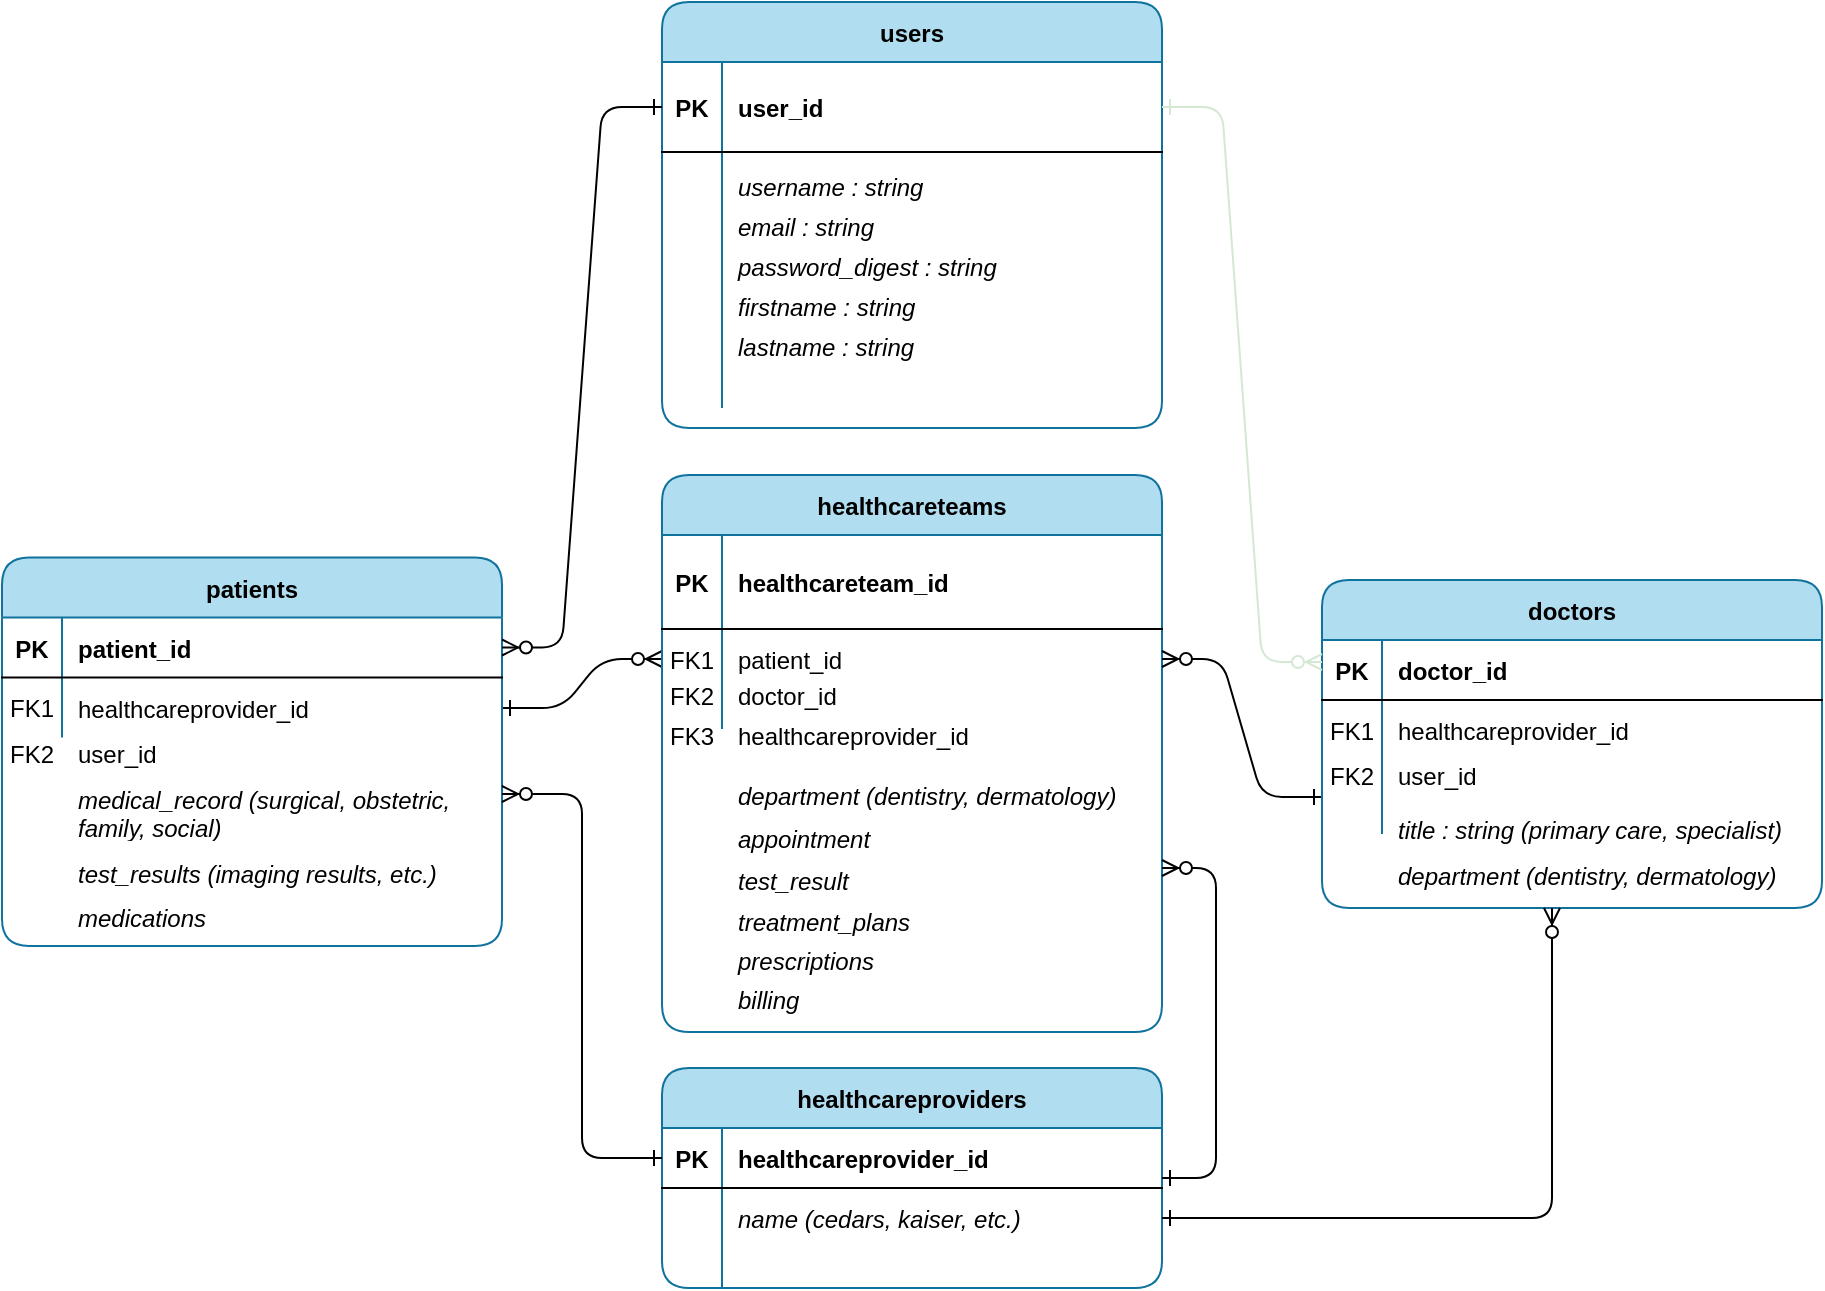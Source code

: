 <mxfile version="13.9.9" type="device"><diagram id="R2lEEEUBdFMjLlhIrx00" name="Page-1"><mxGraphModel dx="1332" dy="944" grid="1" gridSize="10" guides="1" tooltips="1" connect="1" arrows="1" fold="1" page="1" pageScale="1" pageWidth="1100" pageHeight="850" math="0" shadow="0" extFonts="Permanent Marker^https://fonts.googleapis.com/css?family=Permanent+Marker"><root><mxCell id="0"/><mxCell id="1" parent="0"/><mxCell id="C-vyLk0tnHw3VtMMgP7b-1" value="" style="edgeStyle=entityRelationEdgeStyle;endArrow=ERzeroToMany;startArrow=ERone;endFill=1;startFill=0;" parent="1" target="C-vyLk0tnHw3VtMMgP7b-6" edge="1"><mxGeometry width="100" height="100" relative="1" as="geometry"><mxPoint x="350" y="420" as="sourcePoint"/><mxPoint x="420" y="806" as="targetPoint"/></mxGeometry></mxCell><mxCell id="C-vyLk0tnHw3VtMMgP7b-2" value="healthcareteams" style="shape=table;startSize=30;container=1;collapsible=1;childLayout=tableLayout;fixedRows=1;rowLines=0;fontStyle=1;align=center;resizeLast=1;rounded=1;fillColor=#b1ddf0;strokeColor=#10739e;" parent="1" vertex="1"><mxGeometry x="430" y="303.5" width="250" height="278.5" as="geometry"/></mxCell><mxCell id="C-vyLk0tnHw3VtMMgP7b-3" value="" style="shape=partialRectangle;collapsible=0;dropTarget=0;pointerEvents=0;fillColor=none;points=[[0,0.5],[1,0.5]];portConstraint=eastwest;top=0;left=0;right=0;bottom=1;" parent="C-vyLk0tnHw3VtMMgP7b-2" vertex="1"><mxGeometry y="30" width="250" height="47" as="geometry"/></mxCell><mxCell id="C-vyLk0tnHw3VtMMgP7b-4" value="PK" style="shape=partialRectangle;overflow=hidden;connectable=0;fillColor=none;top=0;left=0;bottom=0;right=0;fontStyle=1;" parent="C-vyLk0tnHw3VtMMgP7b-3" vertex="1"><mxGeometry width="30" height="47" as="geometry"/></mxCell><mxCell id="C-vyLk0tnHw3VtMMgP7b-5" value="healthcareteam_id" style="shape=partialRectangle;overflow=hidden;connectable=0;fillColor=none;top=0;left=0;bottom=0;right=0;align=left;spacingLeft=6;fontStyle=1;" parent="C-vyLk0tnHw3VtMMgP7b-3" vertex="1"><mxGeometry x="30" width="220" height="47" as="geometry"/></mxCell><mxCell id="C-vyLk0tnHw3VtMMgP7b-6" value="" style="shape=partialRectangle;collapsible=0;dropTarget=0;pointerEvents=0;fillColor=none;points=[[0,0.5],[1,0.5]];portConstraint=eastwest;top=0;left=0;right=0;bottom=0;" parent="C-vyLk0tnHw3VtMMgP7b-2" vertex="1"><mxGeometry y="77" width="250" height="30" as="geometry"/></mxCell><mxCell id="C-vyLk0tnHw3VtMMgP7b-7" value="FK1" style="shape=partialRectangle;overflow=hidden;connectable=0;fillColor=none;top=0;left=0;bottom=0;right=0;" parent="C-vyLk0tnHw3VtMMgP7b-6" vertex="1"><mxGeometry width="30" height="30" as="geometry"/></mxCell><mxCell id="C-vyLk0tnHw3VtMMgP7b-8" value="patient_id" style="shape=partialRectangle;overflow=hidden;connectable=0;fillColor=none;top=0;left=0;bottom=0;right=0;align=left;spacingLeft=6;" parent="C-vyLk0tnHw3VtMMgP7b-6" vertex="1"><mxGeometry x="30" width="220" height="30" as="geometry"/></mxCell><mxCell id="C-vyLk0tnHw3VtMMgP7b-9" value="" style="shape=partialRectangle;collapsible=0;dropTarget=0;pointerEvents=0;fillColor=none;points=[[0,0.5],[1,0.5]];portConstraint=eastwest;top=0;left=0;right=0;bottom=0;" parent="C-vyLk0tnHw3VtMMgP7b-2" vertex="1"><mxGeometry y="107" width="250" height="20" as="geometry"/></mxCell><mxCell id="C-vyLk0tnHw3VtMMgP7b-10" value="" style="shape=partialRectangle;overflow=hidden;connectable=0;fillColor=none;top=0;left=0;bottom=0;right=0;" parent="C-vyLk0tnHw3VtMMgP7b-9" vertex="1"><mxGeometry width="30" height="20" as="geometry"/></mxCell><mxCell id="C-vyLk0tnHw3VtMMgP7b-11" value="" style="shape=partialRectangle;overflow=hidden;connectable=0;fillColor=none;top=0;left=0;bottom=0;right=0;align=left;spacingLeft=6;" parent="C-vyLk0tnHw3VtMMgP7b-9" vertex="1"><mxGeometry x="30" width="220" height="20" as="geometry"/></mxCell><mxCell id="C-vyLk0tnHw3VtMMgP7b-23" value="patients" style="shape=table;startSize=30;container=1;collapsible=1;childLayout=tableLayout;fixedRows=1;rowLines=0;fontStyle=1;align=center;resizeLast=1;rounded=1;fillColor=#b1ddf0;strokeColor=#10739e;" parent="1" vertex="1"><mxGeometry x="100" y="344.75" width="250" height="194.25" as="geometry"/></mxCell><mxCell id="C-vyLk0tnHw3VtMMgP7b-24" value="" style="shape=partialRectangle;collapsible=0;dropTarget=0;pointerEvents=0;fillColor=none;points=[[0,0.5],[1,0.5]];portConstraint=eastwest;top=0;left=0;right=0;bottom=1;" parent="C-vyLk0tnHw3VtMMgP7b-23" vertex="1"><mxGeometry y="30" width="250" height="30" as="geometry"/></mxCell><mxCell id="C-vyLk0tnHw3VtMMgP7b-25" value="PK" style="shape=partialRectangle;overflow=hidden;connectable=0;fillColor=none;top=0;left=0;bottom=0;right=0;fontStyle=1;" parent="C-vyLk0tnHw3VtMMgP7b-24" vertex="1"><mxGeometry width="30" height="30" as="geometry"/></mxCell><mxCell id="C-vyLk0tnHw3VtMMgP7b-26" value="patient_id" style="shape=partialRectangle;overflow=hidden;connectable=0;fillColor=none;top=0;left=0;bottom=0;right=0;align=left;spacingLeft=6;fontStyle=1;" parent="C-vyLk0tnHw3VtMMgP7b-24" vertex="1"><mxGeometry x="30" width="220" height="30" as="geometry"/></mxCell><mxCell id="C-vyLk0tnHw3VtMMgP7b-27" value="" style="shape=partialRectangle;collapsible=0;dropTarget=0;pointerEvents=0;fillColor=none;points=[[0,0.5],[1,0.5]];portConstraint=eastwest;top=0;left=0;right=0;bottom=0;" parent="C-vyLk0tnHw3VtMMgP7b-23" vertex="1"><mxGeometry y="60" width="250" height="30" as="geometry"/></mxCell><mxCell id="C-vyLk0tnHw3VtMMgP7b-28" value="" style="shape=partialRectangle;overflow=hidden;connectable=0;fillColor=none;top=0;left=0;bottom=0;right=0;" parent="C-vyLk0tnHw3VtMMgP7b-27" vertex="1"><mxGeometry width="30" height="30" as="geometry"/></mxCell><mxCell id="C-vyLk0tnHw3VtMMgP7b-29" value="healthcareprovider_id" style="shape=partialRectangle;overflow=hidden;connectable=0;fillColor=none;top=0;left=0;bottom=0;right=0;align=left;spacingLeft=6;" parent="C-vyLk0tnHw3VtMMgP7b-27" vertex="1"><mxGeometry x="30" width="220" height="30" as="geometry"/></mxCell><mxCell id="C-vyLk0tnHw3VtMMgP7b-12" value="" style="edgeStyle=entityRelationEdgeStyle;endArrow=ERzeroToMany;startArrow=ERone;endFill=1;startFill=0;exitX=0;exitY=0.5;exitDx=0;exitDy=0;entryX=1;entryY=0.5;entryDx=0;entryDy=0;" parent="1" source="MzPd2CHmNBtsARFh89y6-25" target="C-vyLk0tnHw3VtMMgP7b-6" edge="1"><mxGeometry width="100" height="100" relative="1" as="geometry"><mxPoint x="380" y="366" as="sourcePoint"/><mxPoint x="440" y="391" as="targetPoint"/></mxGeometry></mxCell><mxCell id="MzPd2CHmNBtsARFh89y6-7" value="FK2" style="shape=partialRectangle;overflow=hidden;connectable=0;fillColor=none;top=0;left=0;bottom=0;right=0;" parent="1" vertex="1"><mxGeometry x="430" y="398.5" width="30" height="30" as="geometry"/></mxCell><mxCell id="MzPd2CHmNBtsARFh89y6-18" value="doctors" style="shape=table;startSize=30;container=1;collapsible=1;childLayout=tableLayout;fixedRows=1;rowLines=0;fontStyle=1;align=center;resizeLast=1;rounded=1;fillColor=#b1ddf0;strokeColor=#10739e;" parent="1" vertex="1"><mxGeometry x="760" y="356" width="250" height="164" as="geometry"/></mxCell><mxCell id="MzPd2CHmNBtsARFh89y6-19" value="" style="shape=partialRectangle;collapsible=0;dropTarget=0;pointerEvents=0;fillColor=none;points=[[0,0.5],[1,0.5]];portConstraint=eastwest;top=0;left=0;right=0;bottom=1;" parent="MzPd2CHmNBtsARFh89y6-18" vertex="1"><mxGeometry y="30" width="250" height="30" as="geometry"/></mxCell><mxCell id="MzPd2CHmNBtsARFh89y6-20" value="PK" style="shape=partialRectangle;overflow=hidden;connectable=0;fillColor=none;top=0;left=0;bottom=0;right=0;fontStyle=1;" parent="MzPd2CHmNBtsARFh89y6-19" vertex="1"><mxGeometry width="30" height="30" as="geometry"/></mxCell><mxCell id="MzPd2CHmNBtsARFh89y6-21" value="doctor_id" style="shape=partialRectangle;overflow=hidden;connectable=0;fillColor=none;top=0;left=0;bottom=0;right=0;align=left;spacingLeft=6;fontStyle=1;" parent="MzPd2CHmNBtsARFh89y6-19" vertex="1"><mxGeometry x="30" width="220" height="30" as="geometry"/></mxCell><mxCell id="MzPd2CHmNBtsARFh89y6-22" value="" style="shape=partialRectangle;collapsible=0;dropTarget=0;pointerEvents=0;fillColor=none;points=[[0,0.5],[1,0.5]];portConstraint=eastwest;top=0;left=0;right=0;bottom=0;" parent="MzPd2CHmNBtsARFh89y6-18" vertex="1"><mxGeometry y="60" width="250" height="30" as="geometry"/></mxCell><mxCell id="MzPd2CHmNBtsARFh89y6-23" value="FK1" style="shape=partialRectangle;overflow=hidden;connectable=0;fillColor=none;top=0;left=0;bottom=0;right=0;" parent="MzPd2CHmNBtsARFh89y6-22" vertex="1"><mxGeometry width="30" height="30" as="geometry"/></mxCell><mxCell id="MzPd2CHmNBtsARFh89y6-24" value="healthcareprovider_id" style="shape=partialRectangle;overflow=hidden;connectable=0;fillColor=none;top=0;left=0;bottom=0;right=0;align=left;spacingLeft=6;" parent="MzPd2CHmNBtsARFh89y6-22" vertex="1"><mxGeometry x="30" width="220" height="30" as="geometry"/></mxCell><mxCell id="MzPd2CHmNBtsARFh89y6-25" value="" style="shape=partialRectangle;collapsible=0;dropTarget=0;pointerEvents=0;fillColor=none;points=[[0,0.5],[1,0.5]];portConstraint=eastwest;top=0;left=0;right=0;bottom=0;" parent="MzPd2CHmNBtsARFh89y6-18" vertex="1"><mxGeometry y="90" width="250" height="37" as="geometry"/></mxCell><mxCell id="MzPd2CHmNBtsARFh89y6-26" value="" style="shape=partialRectangle;overflow=hidden;connectable=0;fillColor=none;top=0;left=0;bottom=0;right=0;" parent="MzPd2CHmNBtsARFh89y6-25" vertex="1"><mxGeometry width="30" height="37" as="geometry"/></mxCell><mxCell id="MzPd2CHmNBtsARFh89y6-27" value="" style="shape=partialRectangle;overflow=hidden;connectable=0;fillColor=none;top=0;left=0;bottom=0;right=0;align=left;spacingLeft=6;" parent="MzPd2CHmNBtsARFh89y6-25" vertex="1"><mxGeometry x="30" width="220" height="37" as="geometry"/></mxCell><mxCell id="MzPd2CHmNBtsARFh89y6-30" value="doctor_id" style="shape=partialRectangle;overflow=hidden;connectable=0;fillColor=none;top=0;left=0;bottom=0;right=0;align=left;spacingLeft=6;" parent="1" vertex="1"><mxGeometry x="460" y="398.5" width="220" height="30" as="geometry"/></mxCell><mxCell id="Juw4Spq1CtYMTUwcJ2YP-6" value="users" style="shape=table;startSize=30;container=1;collapsible=1;childLayout=tableLayout;fixedRows=1;rowLines=0;fontStyle=1;align=center;resizeLast=1;rounded=1;fillColor=#b1ddf0;strokeColor=#10739e;" parent="1" vertex="1"><mxGeometry x="430" y="67" width="250" height="213" as="geometry"/></mxCell><mxCell id="Juw4Spq1CtYMTUwcJ2YP-7" value="" style="shape=partialRectangle;collapsible=0;dropTarget=0;pointerEvents=0;fillColor=none;points=[[0,0.5],[1,0.5]];portConstraint=eastwest;top=0;left=0;right=0;bottom=1;" parent="Juw4Spq1CtYMTUwcJ2YP-6" vertex="1"><mxGeometry y="30" width="250" height="45" as="geometry"/></mxCell><mxCell id="Juw4Spq1CtYMTUwcJ2YP-8" value="PK" style="shape=partialRectangle;overflow=hidden;connectable=0;fillColor=none;top=0;left=0;bottom=0;right=0;fontStyle=1;" parent="Juw4Spq1CtYMTUwcJ2YP-7" vertex="1"><mxGeometry width="30" height="45" as="geometry"/></mxCell><mxCell id="Juw4Spq1CtYMTUwcJ2YP-9" value="user_id" style="shape=partialRectangle;overflow=hidden;connectable=0;fillColor=none;top=0;left=0;bottom=0;right=0;align=left;spacingLeft=6;fontStyle=1;" parent="Juw4Spq1CtYMTUwcJ2YP-7" vertex="1"><mxGeometry x="30" width="220" height="45" as="geometry"/></mxCell><mxCell id="Juw4Spq1CtYMTUwcJ2YP-10" value="" style="shape=partialRectangle;collapsible=0;dropTarget=0;pointerEvents=0;fillColor=none;points=[[0,0.5],[1,0.5]];portConstraint=eastwest;top=0;left=0;right=0;bottom=0;" parent="Juw4Spq1CtYMTUwcJ2YP-6" vertex="1"><mxGeometry y="75" width="250" height="30" as="geometry"/></mxCell><mxCell id="Juw4Spq1CtYMTUwcJ2YP-11" value="" style="shape=partialRectangle;overflow=hidden;connectable=0;fillColor=none;top=0;left=0;bottom=0;right=0;" parent="Juw4Spq1CtYMTUwcJ2YP-10" vertex="1"><mxGeometry width="30" height="30" as="geometry"/></mxCell><mxCell id="Juw4Spq1CtYMTUwcJ2YP-12" value="" style="shape=partialRectangle;overflow=hidden;connectable=0;fillColor=none;top=0;left=0;bottom=0;right=0;align=left;spacingLeft=6;" parent="Juw4Spq1CtYMTUwcJ2YP-10" vertex="1"><mxGeometry x="30" width="220" height="30" as="geometry"/></mxCell><mxCell id="Juw4Spq1CtYMTUwcJ2YP-13" value="" style="shape=partialRectangle;collapsible=0;dropTarget=0;pointerEvents=0;fillColor=none;points=[[0,0.5],[1,0.5]];portConstraint=eastwest;top=0;left=0;right=0;bottom=0;" parent="Juw4Spq1CtYMTUwcJ2YP-6" vertex="1"><mxGeometry y="105" width="250" height="98" as="geometry"/></mxCell><mxCell id="Juw4Spq1CtYMTUwcJ2YP-14" value="" style="shape=partialRectangle;overflow=hidden;connectable=0;fillColor=none;top=0;left=0;bottom=0;right=0;" parent="Juw4Spq1CtYMTUwcJ2YP-13" vertex="1"><mxGeometry width="30" height="98" as="geometry"/></mxCell><mxCell id="Juw4Spq1CtYMTUwcJ2YP-15" value="" style="shape=partialRectangle;overflow=hidden;connectable=0;fillColor=none;top=0;left=0;bottom=0;right=0;align=left;spacingLeft=6;" parent="Juw4Spq1CtYMTUwcJ2YP-13" vertex="1"><mxGeometry x="30" width="220" height="98" as="geometry"/></mxCell><mxCell id="Juw4Spq1CtYMTUwcJ2YP-16" value="" style="edgeStyle=entityRelationEdgeStyle;endArrow=ERzeroToMany;startArrow=ERone;endFill=1;startFill=0;exitX=0;exitY=0.5;exitDx=0;exitDy=0;entryX=1;entryY=0.5;entryDx=0;entryDy=0;" parent="1" source="Juw4Spq1CtYMTUwcJ2YP-7" target="C-vyLk0tnHw3VtMMgP7b-24" edge="1"><mxGeometry width="100" height="100" relative="1" as="geometry"><mxPoint x="690" y="581" as="sourcePoint"/><mxPoint x="420" y="456" as="targetPoint"/></mxGeometry></mxCell><mxCell id="Juw4Spq1CtYMTUwcJ2YP-17" value="" style="edgeStyle=entityRelationEdgeStyle;endArrow=ERzeroToMany;startArrow=ERone;endFill=1;startFill=0;exitX=1;exitY=0.5;exitDx=0;exitDy=0;entryX=0;entryY=0.25;entryDx=0;entryDy=0;strokeColor=#D5E8D4;" parent="1" source="Juw4Spq1CtYMTUwcJ2YP-7" target="MzPd2CHmNBtsARFh89y6-18" edge="1"><mxGeometry width="100" height="100" relative="1" as="geometry"><mxPoint x="440" y="86" as="sourcePoint"/><mxPoint x="360" y="328.5" as="targetPoint"/></mxGeometry></mxCell><mxCell id="Juw4Spq1CtYMTUwcJ2YP-19" value="firstname : string" style="shape=partialRectangle;overflow=hidden;connectable=0;fillColor=none;top=0;left=0;bottom=0;right=0;align=left;spacingLeft=6;fontStyle=2" parent="1" vertex="1"><mxGeometry x="460" y="204" width="220" height="30" as="geometry"/></mxCell><mxCell id="Juw4Spq1CtYMTUwcJ2YP-20" value="lastname : string" style="shape=partialRectangle;overflow=hidden;connectable=0;fillColor=none;top=0;left=0;bottom=0;right=0;align=left;spacingLeft=6;fontStyle=2" parent="1" vertex="1"><mxGeometry x="460" y="224" width="220" height="30" as="geometry"/></mxCell><mxCell id="Juw4Spq1CtYMTUwcJ2YP-21" value="email : string" style="shape=partialRectangle;overflow=hidden;connectable=0;fillColor=none;top=0;left=0;bottom=0;right=0;align=left;spacingLeft=6;fontStyle=2" parent="1" vertex="1"><mxGeometry x="460" y="164" width="220" height="30" as="geometry"/></mxCell><mxCell id="Juw4Spq1CtYMTUwcJ2YP-22" value="password_digest : string" style="shape=partialRectangle;overflow=hidden;connectable=0;fillColor=none;top=0;left=0;bottom=0;right=0;align=left;spacingLeft=6;fontStyle=2" parent="1" vertex="1"><mxGeometry x="460" y="184" width="220" height="30" as="geometry"/></mxCell><mxCell id="Juw4Spq1CtYMTUwcJ2YP-24" value="username : string" style="shape=partialRectangle;overflow=hidden;connectable=0;fillColor=none;top=0;left=0;bottom=0;right=0;align=left;spacingLeft=6;fontStyle=2" parent="1" vertex="1"><mxGeometry x="460" y="144" width="220" height="30" as="geometry"/></mxCell><mxCell id="Juw4Spq1CtYMTUwcJ2YP-25" value="user_id" style="shape=partialRectangle;overflow=hidden;connectable=0;fillColor=none;top=0;left=0;bottom=0;right=0;align=left;spacingLeft=6;" parent="1" vertex="1"><mxGeometry x="130" y="427.25" width="220" height="30" as="geometry"/></mxCell><mxCell id="Juw4Spq1CtYMTUwcJ2YP-26" value="FK1" style="shape=partialRectangle;overflow=hidden;connectable=0;fillColor=none;top=0;left=0;bottom=0;right=0;" parent="1" vertex="1"><mxGeometry x="100" y="404.25" width="30" height="30" as="geometry"/></mxCell><mxCell id="Juw4Spq1CtYMTUwcJ2YP-27" value="FK2" style="shape=partialRectangle;overflow=hidden;connectable=0;fillColor=none;top=0;left=0;bottom=0;right=0;" parent="1" vertex="1"><mxGeometry x="100" y="427.25" width="30" height="30" as="geometry"/></mxCell><mxCell id="Juw4Spq1CtYMTUwcJ2YP-30" value="user_id" style="shape=partialRectangle;overflow=hidden;connectable=0;fillColor=none;top=0;left=0;bottom=0;right=0;align=left;spacingLeft=6;" parent="1" vertex="1"><mxGeometry x="790" y="438.5" width="220" height="30" as="geometry"/></mxCell><mxCell id="Juw4Spq1CtYMTUwcJ2YP-31" value="FK2" style="shape=partialRectangle;overflow=hidden;connectable=0;fillColor=none;top=0;left=0;bottom=0;right=0;" parent="1" vertex="1"><mxGeometry x="760" y="438.5" width="30" height="30" as="geometry"/></mxCell><mxCell id="Juw4Spq1CtYMTUwcJ2YP-32" value="title : string (primary care, specialist)" style="shape=partialRectangle;overflow=hidden;connectable=0;fillColor=none;top=0;left=0;bottom=0;right=0;align=left;spacingLeft=6;fontStyle=2" parent="1" vertex="1"><mxGeometry x="790" y="465.5" width="220" height="30" as="geometry"/></mxCell><mxCell id="Juw4Spq1CtYMTUwcJ2YP-34" value="medical_record (surgical, obstetric, &#10;family, social) " style="shape=partialRectangle;overflow=hidden;connectable=0;fillColor=none;top=0;left=0;bottom=0;right=0;align=left;spacingLeft=6;fontStyle=2" parent="1" vertex="1"><mxGeometry x="130" y="457.25" width="220" height="30" as="geometry"/></mxCell><mxCell id="Juw4Spq1CtYMTUwcJ2YP-35" value="treatment_plans " style="shape=partialRectangle;overflow=hidden;connectable=0;fillColor=none;top=0;left=0;bottom=0;right=0;align=left;spacingLeft=6;fontStyle=2" parent="1" vertex="1"><mxGeometry x="460" y="511.5" width="220" height="30" as="geometry"/></mxCell><mxCell id="Juw4Spq1CtYMTUwcJ2YP-36" value="test_results (imaging results, etc.)" style="shape=partialRectangle;overflow=hidden;connectable=0;fillColor=none;top=0;left=0;bottom=0;right=0;align=left;spacingLeft=6;fontStyle=2" parent="1" vertex="1"><mxGeometry x="130" y="487.25" width="220" height="30" as="geometry"/></mxCell><mxCell id="Juw4Spq1CtYMTUwcJ2YP-37" value="medications" style="shape=partialRectangle;overflow=hidden;connectable=0;fillColor=none;top=0;left=0;bottom=0;right=0;align=left;spacingLeft=6;fontStyle=2" parent="1" vertex="1"><mxGeometry x="130" y="509.25" width="220" height="30" as="geometry"/></mxCell><mxCell id="Juw4Spq1CtYMTUwcJ2YP-39" value="appointment" style="shape=partialRectangle;overflow=hidden;connectable=0;fillColor=none;top=0;left=0;bottom=0;right=0;align=left;spacingLeft=6;fontStyle=2" parent="1" vertex="1"><mxGeometry x="460" y="470" width="220" height="30" as="geometry"/></mxCell><mxCell id="Juw4Spq1CtYMTUwcJ2YP-40" value="test_result " style="shape=partialRectangle;overflow=hidden;connectable=0;fillColor=none;top=0;left=0;bottom=0;right=0;align=left;spacingLeft=6;fontStyle=2" parent="1" vertex="1"><mxGeometry x="460" y="491" width="220" height="30" as="geometry"/></mxCell><mxCell id="Juw4Spq1CtYMTUwcJ2YP-43" value="prescriptions" style="shape=partialRectangle;overflow=hidden;connectable=0;fillColor=none;top=0;left=0;bottom=0;right=0;align=left;spacingLeft=6;fontStyle=2" parent="1" vertex="1"><mxGeometry x="460" y="531" width="220" height="30" as="geometry"/></mxCell><mxCell id="Juw4Spq1CtYMTUwcJ2YP-45" value="billing" style="shape=partialRectangle;overflow=hidden;connectable=0;fillColor=none;top=0;left=0;bottom=0;right=0;align=left;spacingLeft=6;fontStyle=2" parent="1" vertex="1"><mxGeometry x="460" y="550.5" width="220" height="30" as="geometry"/></mxCell><mxCell id="Juw4Spq1CtYMTUwcJ2YP-46" value="healthcareproviders" style="shape=table;startSize=30;container=1;collapsible=1;childLayout=tableLayout;fixedRows=1;rowLines=0;fontStyle=1;align=center;resizeLast=1;rounded=1;fillColor=#b1ddf0;strokeColor=#10739e;" parent="1" vertex="1"><mxGeometry x="430" y="600" width="250" height="110" as="geometry"/></mxCell><mxCell id="Juw4Spq1CtYMTUwcJ2YP-47" value="" style="shape=partialRectangle;collapsible=0;dropTarget=0;pointerEvents=0;fillColor=none;points=[[0,0.5],[1,0.5]];portConstraint=eastwest;top=0;left=0;right=0;bottom=1;" parent="Juw4Spq1CtYMTUwcJ2YP-46" vertex="1"><mxGeometry y="30" width="250" height="30" as="geometry"/></mxCell><mxCell id="Juw4Spq1CtYMTUwcJ2YP-48" value="PK" style="shape=partialRectangle;overflow=hidden;connectable=0;fillColor=none;top=0;left=0;bottom=0;right=0;fontStyle=1;" parent="Juw4Spq1CtYMTUwcJ2YP-47" vertex="1"><mxGeometry width="30" height="30" as="geometry"/></mxCell><mxCell id="Juw4Spq1CtYMTUwcJ2YP-49" value="healthcareprovider_id" style="shape=partialRectangle;overflow=hidden;connectable=0;fillColor=none;top=0;left=0;bottom=0;right=0;align=left;spacingLeft=6;fontStyle=1;" parent="Juw4Spq1CtYMTUwcJ2YP-47" vertex="1"><mxGeometry x="30" width="220" height="30" as="geometry"/></mxCell><mxCell id="Juw4Spq1CtYMTUwcJ2YP-50" value="" style="shape=partialRectangle;collapsible=0;dropTarget=0;pointerEvents=0;fillColor=none;points=[[0,0.5],[1,0.5]];portConstraint=eastwest;top=0;left=0;right=0;bottom=0;" parent="Juw4Spq1CtYMTUwcJ2YP-46" vertex="1"><mxGeometry y="60" width="250" height="30" as="geometry"/></mxCell><mxCell id="Juw4Spq1CtYMTUwcJ2YP-51" value="" style="shape=partialRectangle;overflow=hidden;connectable=0;fillColor=none;top=0;left=0;bottom=0;right=0;" parent="Juw4Spq1CtYMTUwcJ2YP-50" vertex="1"><mxGeometry width="30" height="30" as="geometry"/></mxCell><mxCell id="Juw4Spq1CtYMTUwcJ2YP-52" value="name (cedars, kaiser, etc.)" style="shape=partialRectangle;overflow=hidden;connectable=0;fillColor=none;top=0;left=0;bottom=0;right=0;align=left;spacingLeft=6;fontStyle=2" parent="Juw4Spq1CtYMTUwcJ2YP-50" vertex="1"><mxGeometry x="30" width="220" height="30" as="geometry"/></mxCell><mxCell id="Juw4Spq1CtYMTUwcJ2YP-53" value="" style="shape=partialRectangle;collapsible=0;dropTarget=0;pointerEvents=0;fillColor=none;points=[[0,0.5],[1,0.5]];portConstraint=eastwest;top=0;left=0;right=0;bottom=0;" parent="Juw4Spq1CtYMTUwcJ2YP-46" vertex="1"><mxGeometry y="90" width="250" height="20" as="geometry"/></mxCell><mxCell id="Juw4Spq1CtYMTUwcJ2YP-54" value="" style="shape=partialRectangle;overflow=hidden;connectable=0;fillColor=none;top=0;left=0;bottom=0;right=0;" parent="Juw4Spq1CtYMTUwcJ2YP-53" vertex="1"><mxGeometry width="30" height="20" as="geometry"/></mxCell><mxCell id="Juw4Spq1CtYMTUwcJ2YP-55" value="" style="shape=partialRectangle;overflow=hidden;connectable=0;fillColor=none;top=0;left=0;bottom=0;right=0;align=left;spacingLeft=6;" parent="Juw4Spq1CtYMTUwcJ2YP-53" vertex="1"><mxGeometry x="30" width="220" height="20" as="geometry"/></mxCell><mxCell id="Juw4Spq1CtYMTUwcJ2YP-56" value="" style="edgeStyle=elbowEdgeStyle;endArrow=ERzeroToMany;startArrow=ERone;endFill=1;startFill=0;exitX=0;exitY=0.5;exitDx=0;exitDy=0;" parent="1" source="Juw4Spq1CtYMTUwcJ2YP-47" edge="1"><mxGeometry width="100" height="100" relative="1" as="geometry"><mxPoint x="350" y="470" as="sourcePoint"/><mxPoint x="350" y="463" as="targetPoint"/></mxGeometry></mxCell><mxCell id="Juw4Spq1CtYMTUwcJ2YP-57" value="" style="edgeStyle=elbowEdgeStyle;endArrow=ERzeroToMany;startArrow=ERone;endFill=1;startFill=0;exitX=1;exitY=0.5;exitDx=0;exitDy=0;" parent="1" source="Juw4Spq1CtYMTUwcJ2YP-50" edge="1"><mxGeometry width="100" height="100" relative="1" as="geometry"><mxPoint x="440" y="662.0" as="sourcePoint"/><mxPoint x="875" y="520" as="targetPoint"/><Array as="points"><mxPoint x="875" y="590"/></Array></mxGeometry></mxCell><mxCell id="Juw4Spq1CtYMTUwcJ2YP-58" value="" style="edgeStyle=elbowEdgeStyle;endArrow=ERzeroToMany;startArrow=ERone;endFill=1;startFill=0;" parent="1" edge="1"><mxGeometry width="100" height="100" relative="1" as="geometry"><mxPoint x="680" y="655" as="sourcePoint"/><mxPoint x="680" y="500" as="targetPoint"/><Array as="points"><mxPoint x="707" y="580"/></Array></mxGeometry></mxCell><mxCell id="Juw4Spq1CtYMTUwcJ2YP-59" value="healthcareprovider_id" style="shape=partialRectangle;overflow=hidden;connectable=0;fillColor=none;top=0;left=0;bottom=0;right=0;align=left;spacingLeft=6;fontStyle=0" parent="1" vertex="1"><mxGeometry x="460" y="418.5" width="220" height="30" as="geometry"/></mxCell><mxCell id="Juw4Spq1CtYMTUwcJ2YP-60" value="FK3" style="shape=partialRectangle;overflow=hidden;connectable=0;fillColor=none;top=0;left=0;bottom=0;right=0;" parent="1" vertex="1"><mxGeometry x="430" y="418.5" width="30" height="30" as="geometry"/></mxCell><mxCell id="_ppDfrjNG9_abm-QauvI-1" value="department (dentistry, dermatology)" style="shape=partialRectangle;overflow=hidden;connectable=0;fillColor=none;top=0;left=0;bottom=0;right=0;align=left;spacingLeft=6;fontStyle=2" vertex="1" parent="1"><mxGeometry x="790" y="488.5" width="220" height="30" as="geometry"/></mxCell><mxCell id="_ppDfrjNG9_abm-QauvI-2" value="department (dentistry, dermatology)" style="shape=partialRectangle;overflow=hidden;connectable=0;fillColor=none;top=0;left=0;bottom=0;right=0;align=left;spacingLeft=6;fontStyle=2" vertex="1" parent="1"><mxGeometry x="460" y="448.5" width="220" height="30" as="geometry"/></mxCell></root></mxGraphModel></diagram></mxfile>
